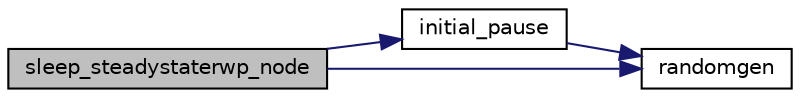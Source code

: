 digraph "sleep_steadystaterwp_node"
{
 // LATEX_PDF_SIZE
  edge [fontname="Helvetica",fontsize="10",labelfontname="Helvetica",labelfontsize="10"];
  node [fontname="Helvetica",fontsize="10",shape=record];
  rankdir="LR";
  Node1 [label="sleep_steadystaterwp_node",height=0.2,width=0.4,color="black", fillcolor="grey75", style="filled", fontcolor="black",tooltip=" "];
  Node1 -> Node2 [color="midnightblue",fontsize="10",style="solid",fontname="Helvetica"];
  Node2 [label="initial_pause",height=0.2,width=0.4,color="black", fillcolor="white", style="filled",URL="$steadystaterwp_8c.html#aa6193f18993b1577a799c2dcd35016da",tooltip=" "];
  Node2 -> Node3 [color="midnightblue",fontsize="10",style="solid",fontname="Helvetica"];
  Node3 [label="randomgen",height=0.2,width=0.4,color="black", fillcolor="white", style="filled",URL="$UTIL_2OMG_2common_8c.html#a6d8e13ea7c41864e3ebaa15dd141c745",tooltip=" "];
  Node1 -> Node3 [color="midnightblue",fontsize="10",style="solid",fontname="Helvetica"];
}
